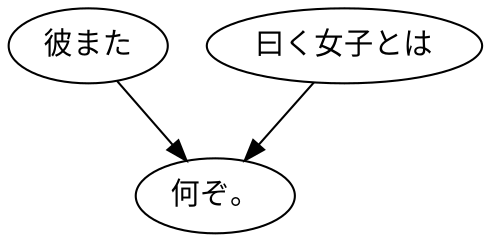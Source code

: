 digraph graph8908 {
	node0 [label="彼また"];
	node1 [label="曰く女子とは"];
	node2 [label="何ぞ。"];
	node0 -> node2;
	node1 -> node2;
}
